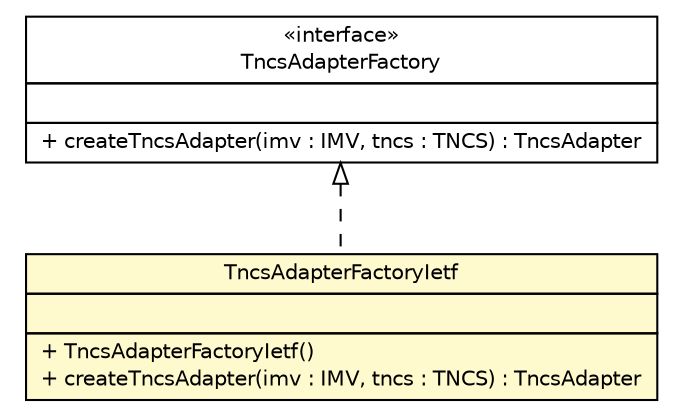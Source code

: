 #!/usr/local/bin/dot
#
# Class diagram 
# Generated by UMLGraph version R5_6 (http://www.umlgraph.org/)
#

digraph G {
	edge [fontname="Helvetica",fontsize=10,labelfontname="Helvetica",labelfontsize=10];
	node [fontname="Helvetica",fontsize=10,shape=plaintext];
	nodesep=0.25;
	ranksep=0.5;
	// de.hsbremen.tc.tnc.im.adapter.tnccs.TncsAdapterFactoryIetf
	c6728 [label=<<table title="de.hsbremen.tc.tnc.im.adapter.tnccs.TncsAdapterFactoryIetf" border="0" cellborder="1" cellspacing="0" cellpadding="2" port="p" bgcolor="lemonChiffon" href="./TncsAdapterFactoryIetf.html">
		<tr><td><table border="0" cellspacing="0" cellpadding="1">
<tr><td align="center" balign="center"> TncsAdapterFactoryIetf </td></tr>
		</table></td></tr>
		<tr><td><table border="0" cellspacing="0" cellpadding="1">
<tr><td align="left" balign="left">  </td></tr>
		</table></td></tr>
		<tr><td><table border="0" cellspacing="0" cellpadding="1">
<tr><td align="left" balign="left"> + TncsAdapterFactoryIetf() </td></tr>
<tr><td align="left" balign="left"> + createTncsAdapter(imv : IMV, tncs : TNCS) : TncsAdapter </td></tr>
		</table></td></tr>
		</table>>, URL="./TncsAdapterFactoryIetf.html", fontname="Helvetica", fontcolor="black", fontsize=10.0];
	// de.hsbremen.tc.tnc.im.adapter.tnccs.TncsAdapterFactory
	c6730 [label=<<table title="de.hsbremen.tc.tnc.im.adapter.tnccs.TncsAdapterFactory" border="0" cellborder="1" cellspacing="0" cellpadding="2" port="p" href="./TncsAdapterFactory.html">
		<tr><td><table border="0" cellspacing="0" cellpadding="1">
<tr><td align="center" balign="center"> &#171;interface&#187; </td></tr>
<tr><td align="center" balign="center"> TncsAdapterFactory </td></tr>
		</table></td></tr>
		<tr><td><table border="0" cellspacing="0" cellpadding="1">
<tr><td align="left" balign="left">  </td></tr>
		</table></td></tr>
		<tr><td><table border="0" cellspacing="0" cellpadding="1">
<tr><td align="left" balign="left"> + createTncsAdapter(imv : IMV, tncs : TNCS) : TncsAdapter </td></tr>
		</table></td></tr>
		</table>>, URL="./TncsAdapterFactory.html", fontname="Helvetica", fontcolor="black", fontsize=10.0];
	//de.hsbremen.tc.tnc.im.adapter.tnccs.TncsAdapterFactoryIetf implements de.hsbremen.tc.tnc.im.adapter.tnccs.TncsAdapterFactory
	c6730:p -> c6728:p [dir=back,arrowtail=empty,style=dashed];
}

